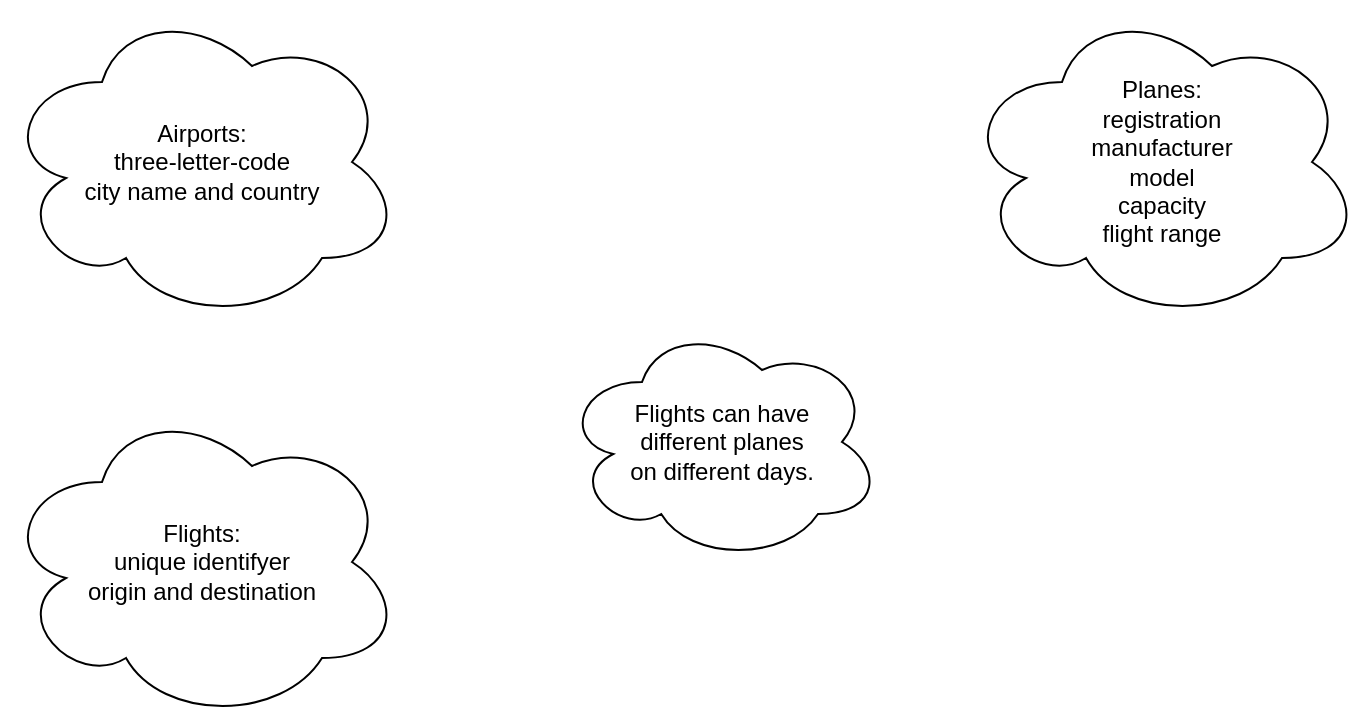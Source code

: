 <mxfile>
    <diagram id="gefiCjTC7sJHZMedaZ8q" name="Page-1">
        <mxGraphModel dx="820" dy="613" grid="1" gridSize="10" guides="1" tooltips="1" connect="1" arrows="1" fold="1" page="1" pageScale="1" pageWidth="827" pageHeight="1169" math="0" shadow="0">
            <root>
                <mxCell id="0"/>
                <mxCell id="1" parent="0"/>
                <mxCell id="2" value="Flights:&lt;br&gt;unique identifyer&lt;br&gt;origin and destination&lt;br&gt;" style="ellipse;shape=cloud;whiteSpace=wrap;html=1;" vertex="1" parent="1">
                    <mxGeometry x="40" y="280" width="200" height="160" as="geometry"/>
                </mxCell>
                <mxCell id="3" value="Airports:&lt;br&gt;three-letter-code&lt;br&gt;city name and country" style="ellipse;shape=cloud;whiteSpace=wrap;html=1;" vertex="1" parent="1">
                    <mxGeometry x="40" y="80" width="200" height="160" as="geometry"/>
                </mxCell>
                <mxCell id="4" value="Planes:&lt;br&gt;registration&lt;br&gt;manufacturer&lt;br&gt;model&lt;br&gt;capacity&lt;br&gt;flight range" style="ellipse;shape=cloud;whiteSpace=wrap;html=1;" vertex="1" parent="1">
                    <mxGeometry x="520" y="80" width="200" height="160" as="geometry"/>
                </mxCell>
                <mxCell id="5" value="Flights can have &lt;br&gt;different planes &lt;br&gt;on different days." style="ellipse;shape=cloud;whiteSpace=wrap;html=1;" vertex="1" parent="1">
                    <mxGeometry x="320" y="240" width="160" height="120" as="geometry"/>
                </mxCell>
            </root>
        </mxGraphModel>
    </diagram>
    <diagram id="sBJd1zHkfJ7swzEIstyL" name="Page-2">
        <mxGraphModel dx="745" dy="557" grid="1" gridSize="10" guides="1" tooltips="1" connect="1" arrows="1" fold="1" page="1" pageScale="1" pageWidth="827" pageHeight="1169" math="0" shadow="0">
            <root>
                <mxCell id="A7tXq56dO89mlCvO__Jp-0"/>
                <mxCell id="A7tXq56dO89mlCvO__Jp-1" parent="A7tXq56dO89mlCvO__Jp-0"/>
                <mxCell id="lOVHg0jJ82vXdBe-x8Io-4" style="edgeStyle=none;html=1;exitX=0.5;exitY=1;exitDx=0;exitDy=0;entryX=0.5;entryY=0;entryDx=0;entryDy=0;startArrow=ERmandOne;startFill=0;endArrow=none;endFill=0;" edge="1" parent="A7tXq56dO89mlCvO__Jp-1" source="EEaouBp99CqioLy5JB83-0" target="qQ285VMzd29kK1_t5Bjr-0">
                    <mxGeometry relative="1" as="geometry"/>
                </mxCell>
                <mxCell id="EEaouBp99CqioLy5JB83-0" value="Flight" style="rounded=1;whiteSpace=wrap;html=1;" vertex="1" parent="A7tXq56dO89mlCvO__Jp-1">
                    <mxGeometry x="600" y="210" width="120" height="60" as="geometry"/>
                </mxCell>
                <mxCell id="lOVHg0jJ82vXdBe-x8Io-2" style="edgeStyle=none;html=1;exitX=1;exitY=0.5;exitDx=0;exitDy=0;entryX=0;entryY=0.5;entryDx=0;entryDy=0;endArrow=none;endFill=0;startArrow=ERmandOne;startFill=0;" edge="1" parent="A7tXq56dO89mlCvO__Jp-1" source="EEaouBp99CqioLy5JB83-1" target="22uUxvGMSD9IDdEA-dR5-0">
                    <mxGeometry relative="1" as="geometry"/>
                </mxCell>
                <mxCell id="EEaouBp99CqioLy5JB83-1" value="Airplane" style="rounded=1;whiteSpace=wrap;html=1;" vertex="1" parent="A7tXq56dO89mlCvO__Jp-1">
                    <mxGeometry x="120" y="210" width="120" height="60" as="geometry"/>
                </mxCell>
                <mxCell id="EEaouBp99CqioLy5JB83-2" value="Airport" style="rounded=1;whiteSpace=wrap;html=1;" vertex="1" parent="A7tXq56dO89mlCvO__Jp-1">
                    <mxGeometry x="600" y="490" width="120" height="60" as="geometry"/>
                </mxCell>
                <mxCell id="lOVHg0jJ82vXdBe-x8Io-5" style="edgeStyle=none;html=1;exitX=0.5;exitY=1;exitDx=0;exitDy=0;entryX=0.5;entryY=0;entryDx=0;entryDy=0;startArrow=none;startFill=0;endArrow=ERmandOne;endFill=0;" edge="1" parent="A7tXq56dO89mlCvO__Jp-1" source="qQ285VMzd29kK1_t5Bjr-0" target="EEaouBp99CqioLy5JB83-2">
                    <mxGeometry relative="1" as="geometry"/>
                </mxCell>
                <mxCell id="qQ285VMzd29kK1_t5Bjr-0" value="connects" style="rhombus;whiteSpace=wrap;html=1;" vertex="1" parent="A7tXq56dO89mlCvO__Jp-1">
                    <mxGeometry x="600" y="360" width="120" height="80" as="geometry"/>
                </mxCell>
                <mxCell id="lOVHg0jJ82vXdBe-x8Io-0" style="edgeStyle=none;html=1;entryX=0.5;entryY=1;entryDx=0;entryDy=0;exitX=0.5;exitY=0;exitDx=0;exitDy=0;endArrow=none;endFill=0;" edge="1" parent="A7tXq56dO89mlCvO__Jp-1" source="22uUxvGMSD9IDdEA-dR5-0" target="22uUxvGMSD9IDdEA-dR5-1">
                    <mxGeometry relative="1" as="geometry">
                        <mxPoint x="450" y="-40" as="sourcePoint"/>
                    </mxGeometry>
                </mxCell>
                <mxCell id="lOVHg0jJ82vXdBe-x8Io-3" style="edgeStyle=none;html=1;exitX=1;exitY=0.5;exitDx=0;exitDy=0;entryX=0;entryY=0.5;entryDx=0;entryDy=0;endArrow=ERzeroToMany;endFill=0;" edge="1" parent="A7tXq56dO89mlCvO__Jp-1" source="22uUxvGMSD9IDdEA-dR5-0" target="EEaouBp99CqioLy5JB83-0">
                    <mxGeometry relative="1" as="geometry"/>
                </mxCell>
                <mxCell id="22uUxvGMSD9IDdEA-dR5-0" value="handles" style="rhombus;whiteSpace=wrap;html=1;" vertex="1" parent="A7tXq56dO89mlCvO__Jp-1">
                    <mxGeometry x="360" y="200" width="120" height="80" as="geometry"/>
                </mxCell>
                <mxCell id="22uUxvGMSD9IDdEA-dR5-1" value="Date" style="ellipse;whiteSpace=wrap;html=1;" vertex="1" parent="A7tXq56dO89mlCvO__Jp-1">
                    <mxGeometry x="390" y="110" width="100" height="60" as="geometry"/>
                </mxCell>
                <mxCell id="lOVHg0jJ82vXdBe-x8Io-6" value="2" style="text;html=1;strokeColor=none;fillColor=none;align=center;verticalAlign=middle;whiteSpace=wrap;rounded=0;" vertex="1" parent="A7tXq56dO89mlCvO__Jp-1">
                    <mxGeometry x="670" y="460" width="10" height="20" as="geometry"/>
                </mxCell>
                <mxCell id="lOVHg0jJ82vXdBe-x8Io-8" value="1" style="text;html=1;strokeColor=none;fillColor=none;align=center;verticalAlign=middle;whiteSpace=wrap;rounded=0;" vertex="1" parent="A7tXq56dO89mlCvO__Jp-1">
                    <mxGeometry x="670" y="280" width="10" height="20" as="geometry"/>
                </mxCell>
                <mxCell id="aDgLv0lTSpMr3Pkaug7E-4" style="edgeStyle=none;html=1;exitX=0.5;exitY=1;exitDx=0;exitDy=0;entryX=0.5;entryY=0;entryDx=0;entryDy=0;startArrow=none;startFill=0;endArrow=none;endFill=0;" edge="1" parent="A7tXq56dO89mlCvO__Jp-1" source="lOVHg0jJ82vXdBe-x8Io-9" target="EEaouBp99CqioLy5JB83-1">
                    <mxGeometry relative="1" as="geometry"/>
                </mxCell>
                <mxCell id="lOVHg0jJ82vXdBe-x8Io-9" value="registration" style="ellipse;whiteSpace=wrap;html=1;" vertex="1" parent="A7tXq56dO89mlCvO__Jp-1">
                    <mxGeometry x="130" y="40" width="100" height="60" as="geometry"/>
                </mxCell>
                <mxCell id="aDgLv0lTSpMr3Pkaug7E-6" style="edgeStyle=none;html=1;exitX=0;exitY=1;exitDx=0;exitDy=0;entryX=0.75;entryY=0;entryDx=0;entryDy=0;startArrow=none;startFill=0;endArrow=none;endFill=0;" edge="1" parent="A7tXq56dO89mlCvO__Jp-1" source="YjGMZCE1pQwuHLVq5Qva-0" target="EEaouBp99CqioLy5JB83-1">
                    <mxGeometry relative="1" as="geometry"/>
                </mxCell>
                <mxCell id="YjGMZCE1pQwuHLVq5Qva-0" value="model" style="ellipse;whiteSpace=wrap;html=1;" vertex="1" parent="A7tXq56dO89mlCvO__Jp-1">
                    <mxGeometry x="220" y="110" width="100" height="60" as="geometry"/>
                </mxCell>
                <mxCell id="aDgLv0lTSpMr3Pkaug7E-5" style="edgeStyle=none;html=1;exitX=1;exitY=1;exitDx=0;exitDy=0;entryX=0.25;entryY=0;entryDx=0;entryDy=0;startArrow=none;startFill=0;endArrow=none;endFill=0;" edge="1" parent="A7tXq56dO89mlCvO__Jp-1" source="YjGMZCE1pQwuHLVq5Qva-1" target="EEaouBp99CqioLy5JB83-1">
                    <mxGeometry relative="1" as="geometry"/>
                </mxCell>
                <mxCell id="YjGMZCE1pQwuHLVq5Qva-1" value="manufacturer" style="ellipse;whiteSpace=wrap;html=1;" vertex="1" parent="A7tXq56dO89mlCvO__Jp-1">
                    <mxGeometry x="30" y="110" width="100" height="60" as="geometry"/>
                </mxCell>
                <mxCell id="aDgLv0lTSpMr3Pkaug7E-2" style="edgeStyle=none;html=1;exitX=0.5;exitY=0;exitDx=0;exitDy=0;entryX=0.25;entryY=1;entryDx=0;entryDy=0;startArrow=none;startFill=0;endArrow=none;endFill=0;" edge="1" parent="A7tXq56dO89mlCvO__Jp-1" source="aDgLv0lTSpMr3Pkaug7E-0" target="EEaouBp99CqioLy5JB83-1">
                    <mxGeometry relative="1" as="geometry"/>
                </mxCell>
                <mxCell id="aDgLv0lTSpMr3Pkaug7E-0" value="capacity" style="ellipse;whiteSpace=wrap;html=1;" vertex="1" parent="A7tXq56dO89mlCvO__Jp-1">
                    <mxGeometry x="50" y="310" width="100" height="60" as="geometry"/>
                </mxCell>
                <mxCell id="aDgLv0lTSpMr3Pkaug7E-3" style="edgeStyle=none;html=1;exitX=0.5;exitY=0;exitDx=0;exitDy=0;entryX=0.75;entryY=1;entryDx=0;entryDy=0;startArrow=none;startFill=0;endArrow=none;endFill=0;" edge="1" parent="A7tXq56dO89mlCvO__Jp-1" source="aDgLv0lTSpMr3Pkaug7E-1" target="EEaouBp99CqioLy5JB83-1">
                    <mxGeometry relative="1" as="geometry"/>
                </mxCell>
                <mxCell id="aDgLv0lTSpMr3Pkaug7E-1" value="range" style="ellipse;whiteSpace=wrap;html=1;" vertex="1" parent="A7tXq56dO89mlCvO__Jp-1">
                    <mxGeometry x="210" y="310" width="100" height="60" as="geometry"/>
                </mxCell>
                <mxCell id="BIKBNIpq18GvEUHxk4Jy-2" style="edgeStyle=none;html=1;exitX=0.5;exitY=1;exitDx=0;exitDy=0;entryX=0.25;entryY=0;entryDx=0;entryDy=0;startArrow=none;startFill=0;endArrow=none;endFill=0;" edge="1" parent="A7tXq56dO89mlCvO__Jp-1" source="BIKBNIpq18GvEUHxk4Jy-0" target="EEaouBp99CqioLy5JB83-0">
                    <mxGeometry relative="1" as="geometry"/>
                </mxCell>
                <mxCell id="BIKBNIpq18GvEUHxk4Jy-0" value="flight_id" style="ellipse;whiteSpace=wrap;html=1;" vertex="1" parent="A7tXq56dO89mlCvO__Jp-1">
                    <mxGeometry x="550" y="110" width="100" height="60" as="geometry"/>
                </mxCell>
                <mxCell id="BIKBNIpq18GvEUHxk4Jy-3" style="edgeStyle=none;html=1;exitX=0.5;exitY=1;exitDx=0;exitDy=0;entryX=0.75;entryY=0;entryDx=0;entryDy=0;startArrow=none;startFill=0;endArrow=none;endFill=0;" edge="1" parent="A7tXq56dO89mlCvO__Jp-1" source="BIKBNIpq18GvEUHxk4Jy-1" target="EEaouBp99CqioLy5JB83-0">
                    <mxGeometry relative="1" as="geometry"/>
                </mxCell>
                <mxCell id="BIKBNIpq18GvEUHxk4Jy-1" value="flight_number" style="ellipse;whiteSpace=wrap;html=1;" vertex="1" parent="A7tXq56dO89mlCvO__Jp-1">
                    <mxGeometry x="670" y="110" width="100" height="60" as="geometry"/>
                </mxCell>
                <mxCell id="BIKBNIpq18GvEUHxk4Jy-6" style="edgeStyle=none;html=1;exitX=1;exitY=0;exitDx=0;exitDy=0;entryX=0;entryY=1;entryDx=0;entryDy=0;startArrow=none;startFill=0;endArrow=none;endFill=0;" edge="1" parent="A7tXq56dO89mlCvO__Jp-1" source="BIKBNIpq18GvEUHxk4Jy-4" target="EEaouBp99CqioLy5JB83-0">
                    <mxGeometry relative="1" as="geometry"/>
                </mxCell>
                <mxCell id="BIKBNIpq18GvEUHxk4Jy-4" value="origin" style="ellipse;whiteSpace=wrap;html=1;" vertex="1" parent="A7tXq56dO89mlCvO__Jp-1">
                    <mxGeometry x="500" y="280" width="100" height="60" as="geometry"/>
                </mxCell>
                <mxCell id="BIKBNIpq18GvEUHxk4Jy-7" style="edgeStyle=none;html=1;exitX=0;exitY=0;exitDx=0;exitDy=0;entryX=1;entryY=1;entryDx=0;entryDy=0;startArrow=none;startFill=0;endArrow=none;endFill=0;" edge="1" parent="A7tXq56dO89mlCvO__Jp-1" source="BIKBNIpq18GvEUHxk4Jy-5" target="EEaouBp99CqioLy5JB83-0">
                    <mxGeometry relative="1" as="geometry"/>
                </mxCell>
                <mxCell id="BIKBNIpq18GvEUHxk4Jy-5" value="destination" style="ellipse;whiteSpace=wrap;html=1;" vertex="1" parent="A7tXq56dO89mlCvO__Jp-1">
                    <mxGeometry x="720" y="280" width="100" height="60" as="geometry"/>
                </mxCell>
            </root>
        </mxGraphModel>
    </diagram>
    <diagram id="nLf1poF2LYAZxomAwz1F" name="Page-3">
        <mxGraphModel dx="820" dy="613" grid="1" gridSize="10" guides="1" tooltips="1" connect="1" arrows="1" fold="1" page="1" pageScale="1" pageWidth="827" pageHeight="1169" math="0" shadow="0">
            <root>
                <mxCell id="oIWjg56iLI8bnucN3-x9-0"/>
                <mxCell id="oIWjg56iLI8bnucN3-x9-1" parent="oIWjg56iLI8bnucN3-x9-0"/>
                <mxCell id="R-FHu0AUtg-F4UaWWjAP-0" value="airport" style="swimlane;fontStyle=0;childLayout=stackLayout;horizontal=1;startSize=26;fillColor=none;horizontalStack=0;resizeParent=1;resizeParentMax=0;resizeLast=0;collapsible=1;marginBottom=0;" vertex="1" parent="oIWjg56iLI8bnucN3-x9-1">
                    <mxGeometry x="560" y="320" width="170" height="130" as="geometry"/>
                </mxCell>
                <mxCell id="R-FHu0AUtg-F4UaWWjAP-1" value="airport_id" style="text;strokeColor=none;fillColor=none;align=left;verticalAlign=top;spacingLeft=4;spacingRight=4;overflow=hidden;rotatable=0;points=[[0,0.5],[1,0.5]];portConstraint=eastwest;fontColor=#FF9933;labelBorderColor=none;fontStyle=1" vertex="1" parent="R-FHu0AUtg-F4UaWWjAP-0">
                    <mxGeometry y="26" width="170" height="26" as="geometry"/>
                </mxCell>
                <mxCell id="R-FHu0AUtg-F4UaWWjAP-2" value="iata-code" style="text;strokeColor=none;fillColor=none;align=left;verticalAlign=top;spacingLeft=4;spacingRight=4;overflow=hidden;rotatable=0;points=[[0,0.5],[1,0.5]];portConstraint=eastwest;" vertex="1" parent="R-FHu0AUtg-F4UaWWjAP-0">
                    <mxGeometry y="52" width="170" height="26" as="geometry"/>
                </mxCell>
                <mxCell id="R-FHu0AUtg-F4UaWWjAP-3" value="city" style="text;strokeColor=none;fillColor=none;align=left;verticalAlign=top;spacingLeft=4;spacingRight=4;overflow=hidden;rotatable=0;points=[[0,0.5],[1,0.5]];portConstraint=eastwest;" vertex="1" parent="R-FHu0AUtg-F4UaWWjAP-0">
                    <mxGeometry y="78" width="170" height="26" as="geometry"/>
                </mxCell>
                <mxCell id="R-FHu0AUtg-F4UaWWjAP-4" value="country" style="text;strokeColor=none;fillColor=none;align=left;verticalAlign=top;spacingLeft=4;spacingRight=4;overflow=hidden;rotatable=0;points=[[0,0.5],[1,0.5]];portConstraint=eastwest;" vertex="1" parent="R-FHu0AUtg-F4UaWWjAP-0">
                    <mxGeometry y="104" width="170" height="26" as="geometry"/>
                </mxCell>
                <mxCell id="R-FHu0AUtg-F4UaWWjAP-5" value="flight" style="swimlane;fontStyle=0;childLayout=stackLayout;horizontal=1;startSize=26;fillColor=none;horizontalStack=0;resizeParent=1;resizeParentMax=0;resizeLast=0;collapsible=1;marginBottom=0;" vertex="1" parent="oIWjg56iLI8bnucN3-x9-1">
                    <mxGeometry x="560" y="120" width="170" height="130" as="geometry"/>
                </mxCell>
                <mxCell id="R-FHu0AUtg-F4UaWWjAP-6" value="flight_id   INT" style="text;strokeColor=none;fillColor=none;align=left;verticalAlign=top;spacingLeft=4;spacingRight=4;overflow=hidden;rotatable=0;points=[[0,0.5],[1,0.5]];portConstraint=eastwest;fontColor=#FF9933;labelBorderColor=none;fontStyle=1" vertex="1" parent="R-FHu0AUtg-F4UaWWjAP-5">
                    <mxGeometry y="26" width="170" height="26" as="geometry"/>
                </mxCell>
                <mxCell id="R-FHu0AUtg-F4UaWWjAP-7" value="identifyer   VARCHAR(8)" style="text;strokeColor=none;fillColor=none;align=left;verticalAlign=top;spacingLeft=4;spacingRight=4;overflow=hidden;rotatable=0;points=[[0,0.5],[1,0.5]];portConstraint=eastwest;" vertex="1" parent="R-FHu0AUtg-F4UaWWjAP-5">
                    <mxGeometry y="52" width="170" height="26" as="geometry"/>
                </mxCell>
                <mxCell id="R-FHu0AUtg-F4UaWWjAP-8" value="fk_origin" style="text;strokeColor=none;fillColor=none;align=left;verticalAlign=top;spacingLeft=4;spacingRight=4;overflow=hidden;rotatable=0;points=[[0,0.5],[1,0.5]];portConstraint=eastwest;fontStyle=2;fontColor=#3399FF;" vertex="1" parent="R-FHu0AUtg-F4UaWWjAP-5">
                    <mxGeometry y="78" width="170" height="26" as="geometry"/>
                </mxCell>
                <mxCell id="R-FHu0AUtg-F4UaWWjAP-9" value="fk_destination" style="text;strokeColor=none;fillColor=none;align=left;verticalAlign=top;spacingLeft=4;spacingRight=4;overflow=hidden;rotatable=0;points=[[0,0.5],[1,0.5]];portConstraint=eastwest;fontStyle=2;fontColor=#3399FF;" vertex="1" parent="R-FHu0AUtg-F4UaWWjAP-5">
                    <mxGeometry y="104" width="170" height="26" as="geometry"/>
                </mxCell>
                <mxCell id="R-FHu0AUtg-F4UaWWjAP-10" value="plane" style="swimlane;fontStyle=0;childLayout=stackLayout;horizontal=1;startSize=26;fillColor=none;horizontalStack=0;resizeParent=1;resizeParentMax=0;resizeLast=0;collapsible=1;marginBottom=0;" vertex="1" parent="oIWjg56iLI8bnucN3-x9-1">
                    <mxGeometry x="80" y="120" width="170" height="182" as="geometry"/>
                </mxCell>
                <mxCell id="CcmL7qwZOm4WT1O3dBHl-1" value="plane_id   INT" style="text;strokeColor=none;fillColor=none;align=left;verticalAlign=top;spacingLeft=4;spacingRight=4;overflow=hidden;rotatable=0;points=[[0,0.5],[1,0.5]];portConstraint=eastwest;fontColor=#FF9933;labelBorderColor=none;fontStyle=1" vertex="1" parent="R-FHu0AUtg-F4UaWWjAP-10">
                    <mxGeometry y="26" width="170" height="26" as="geometry"/>
                </mxCell>
                <mxCell id="R-FHu0AUtg-F4UaWWjAP-11" value="registration   VARCHAR(8)" style="text;strokeColor=none;fillColor=none;align=left;verticalAlign=top;spacingLeft=4;spacingRight=4;overflow=hidden;rotatable=0;points=[[0,0.5],[1,0.5]];portConstraint=eastwest;" vertex="1" parent="R-FHu0AUtg-F4UaWWjAP-10">
                    <mxGeometry y="52" width="170" height="26" as="geometry"/>
                </mxCell>
                <mxCell id="R-FHu0AUtg-F4UaWWjAP-12" value="manufacturer   VARCHAR(16)" style="text;strokeColor=none;fillColor=none;align=left;verticalAlign=top;spacingLeft=4;spacingRight=4;overflow=hidden;rotatable=0;points=[[0,0.5],[1,0.5]];portConstraint=eastwest;" vertex="1" parent="R-FHu0AUtg-F4UaWWjAP-10">
                    <mxGeometry y="78" width="170" height="26" as="geometry"/>
                </mxCell>
                <mxCell id="R-FHu0AUtg-F4UaWWjAP-13" value="model   VARCHAR(16)" style="text;strokeColor=none;fillColor=none;align=left;verticalAlign=top;spacingLeft=4;spacingRight=4;overflow=hidden;rotatable=0;points=[[0,0.5],[1,0.5]];portConstraint=eastwest;" vertex="1" parent="R-FHu0AUtg-F4UaWWjAP-10">
                    <mxGeometry y="104" width="170" height="26" as="geometry"/>
                </mxCell>
                <mxCell id="R-FHu0AUtg-F4UaWWjAP-14" value="capacity   INT" style="text;strokeColor=none;fillColor=none;align=left;verticalAlign=top;spacingLeft=4;spacingRight=4;overflow=hidden;rotatable=0;points=[[0,0.5],[1,0.5]];portConstraint=eastwest;" vertex="1" parent="R-FHu0AUtg-F4UaWWjAP-10">
                    <mxGeometry y="130" width="170" height="26" as="geometry"/>
                </mxCell>
                <mxCell id="R-FHu0AUtg-F4UaWWjAP-15" value="range   INT" style="text;strokeColor=none;fillColor=none;align=left;verticalAlign=top;spacingLeft=4;spacingRight=4;overflow=hidden;rotatable=0;points=[[0,0.5],[1,0.5]];portConstraint=eastwest;" vertex="1" parent="R-FHu0AUtg-F4UaWWjAP-10">
                    <mxGeometry y="156" width="170" height="26" as="geometry"/>
                </mxCell>
                <mxCell id="h8H848Sk-eQDLLtTiMkI-0" value="daily_execution" style="swimlane;fontStyle=0;childLayout=stackLayout;horizontal=1;startSize=26;fillColor=none;horizontalStack=0;resizeParent=1;resizeParentMax=0;resizeLast=0;collapsible=1;marginBottom=0;" vertex="1" parent="oIWjg56iLI8bnucN3-x9-1">
                    <mxGeometry x="320" y="120" width="170" height="130" as="geometry"/>
                </mxCell>
                <mxCell id="h8H848Sk-eQDLLtTiMkI-1" value="exe_id   INT" style="text;strokeColor=none;fillColor=none;align=left;verticalAlign=top;spacingLeft=4;spacingRight=4;overflow=hidden;rotatable=0;points=[[0,0.5],[1,0.5]];portConstraint=eastwest;fontColor=#FF9933;labelBorderColor=none;fontStyle=1" vertex="1" parent="h8H848Sk-eQDLLtTiMkI-0">
                    <mxGeometry y="26" width="170" height="26" as="geometry"/>
                </mxCell>
                <mxCell id="bRaq6itHDK0uFPgvtt4E-0" value="date   DATETIME" style="text;strokeColor=none;fillColor=none;align=left;verticalAlign=top;spacingLeft=4;spacingRight=4;overflow=hidden;rotatable=0;points=[[0,0.5],[1,0.5]];portConstraint=eastwest;" vertex="1" parent="h8H848Sk-eQDLLtTiMkI-0">
                    <mxGeometry y="52" width="170" height="26" as="geometry"/>
                </mxCell>
                <mxCell id="h8H848Sk-eQDLLtTiMkI-2" value="fk_plane_id   INT" style="text;strokeColor=none;fillColor=none;align=left;verticalAlign=top;spacingLeft=4;spacingRight=4;overflow=hidden;rotatable=0;points=[[0,0.5],[1,0.5]];portConstraint=eastwest;fontStyle=2;fontColor=#3399FF;" vertex="1" parent="h8H848Sk-eQDLLtTiMkI-0">
                    <mxGeometry y="78" width="170" height="26" as="geometry"/>
                </mxCell>
                <mxCell id="h8H848Sk-eQDLLtTiMkI-3" value="fk_flight_id   INT" style="text;strokeColor=none;fillColor=none;align=left;verticalAlign=top;spacingLeft=4;spacingRight=4;overflow=hidden;rotatable=0;points=[[0,0.5],[1,0.5]];portConstraint=eastwest;fontStyle=2;fontColor=#3399FF;" vertex="1" parent="h8H848Sk-eQDLLtTiMkI-0">
                    <mxGeometry y="104" width="170" height="26" as="geometry"/>
                </mxCell>
                <mxCell id="bRaq6itHDK0uFPgvtt4E-5" style="edgeStyle=none;html=1;exitX=0;exitY=0.5;exitDx=0;exitDy=0;entryX=1;entryY=0.5;entryDx=0;entryDy=0;fontColor=#3399FF;startArrow=none;startFill=0;endArrow=none;endFill=0;" edge="1" parent="oIWjg56iLI8bnucN3-x9-1" source="h8H848Sk-eQDLLtTiMkI-2" target="CcmL7qwZOm4WT1O3dBHl-1">
                    <mxGeometry relative="1" as="geometry">
                        <Array as="points">
                            <mxPoint x="290" y="211"/>
                            <mxPoint x="290" y="190"/>
                            <mxPoint x="290" y="159"/>
                        </Array>
                    </mxGeometry>
                </mxCell>
                <mxCell id="bRaq6itHDK0uFPgvtt4E-6" style="edgeStyle=none;html=1;exitX=1;exitY=0.5;exitDx=0;exitDy=0;entryX=0;entryY=0.5;entryDx=0;entryDy=0;fontColor=#3399FF;startArrow=none;startFill=0;endArrow=none;endFill=0;" edge="1" parent="oIWjg56iLI8bnucN3-x9-1" source="h8H848Sk-eQDLLtTiMkI-3" target="R-FHu0AUtg-F4UaWWjAP-6">
                    <mxGeometry relative="1" as="geometry">
                        <Array as="points">
                            <mxPoint x="530" y="237"/>
                            <mxPoint x="530" y="190"/>
                            <mxPoint x="530" y="159"/>
                        </Array>
                    </mxGeometry>
                </mxCell>
                <mxCell id="bRaq6itHDK0uFPgvtt4E-7" style="edgeStyle=none;html=1;exitX=1;exitY=0.5;exitDx=0;exitDy=0;entryX=1;entryY=0.5;entryDx=0;entryDy=0;fontColor=#3399FF;startArrow=none;startFill=0;endArrow=none;endFill=0;" edge="1" parent="oIWjg56iLI8bnucN3-x9-1" source="R-FHu0AUtg-F4UaWWjAP-9" target="R-FHu0AUtg-F4UaWWjAP-1">
                    <mxGeometry relative="1" as="geometry">
                        <Array as="points">
                            <mxPoint x="750" y="237"/>
                            <mxPoint x="750" y="300"/>
                            <mxPoint x="750" y="359"/>
                        </Array>
                    </mxGeometry>
                </mxCell>
                <mxCell id="bRaq6itHDK0uFPgvtt4E-8" style="edgeStyle=none;html=1;exitX=1;exitY=0.5;exitDx=0;exitDy=0;fontColor=#3399FF;startArrow=none;startFill=0;endArrow=none;endFill=0;" edge="1" parent="oIWjg56iLI8bnucN3-x9-1" source="R-FHu0AUtg-F4UaWWjAP-8">
                    <mxGeometry relative="1" as="geometry">
                        <mxPoint x="730" y="360" as="targetPoint"/>
                        <Array as="points">
                            <mxPoint x="780" y="211"/>
                            <mxPoint x="780" y="280"/>
                            <mxPoint x="780" y="360"/>
                        </Array>
                    </mxGeometry>
                </mxCell>
                <mxCell id="Y5E0j-GAhruA5PFpGJrj-0" value="&lt;font style=&quot;font-size: 24px&quot; color=&quot;#ffffff&quot;&gt;NF0&lt;/font&gt;" style="ellipse;shape=cloud;whiteSpace=wrap;html=1;labelBorderColor=none;fontColor=#ffffff;fillColor=#008a00;strokeColor=#005700;" vertex="1" parent="oIWjg56iLI8bnucN3-x9-1">
                    <mxGeometry x="80" y="440" width="120" height="80" as="geometry"/>
                </mxCell>
                <mxCell id="Y5E0j-GAhruA5PFpGJrj-1" value="&lt;font style=&quot;font-size: 24px&quot; color=&quot;#ffffff&quot;&gt;NF1&lt;/font&gt;" style="ellipse;shape=cloud;whiteSpace=wrap;html=1;labelBorderColor=none;fontColor=#ffffff;fillColor=#008a00;strokeColor=#005700;" vertex="1" parent="oIWjg56iLI8bnucN3-x9-1">
                    <mxGeometry x="120" y="400" width="120" height="80" as="geometry"/>
                </mxCell>
                <mxCell id="Y5E0j-GAhruA5PFpGJrj-2" value="&lt;font style=&quot;font-size: 24px&quot; color=&quot;#ffffff&quot;&gt;NF2&lt;/font&gt;" style="ellipse;shape=cloud;whiteSpace=wrap;html=1;labelBorderColor=none;fontColor=#ffffff;fillColor=#008a00;strokeColor=#005700;" vertex="1" parent="oIWjg56iLI8bnucN3-x9-1">
                    <mxGeometry x="160" y="360" width="120" height="80" as="geometry"/>
                </mxCell>
                <mxCell id="Y5E0j-GAhruA5PFpGJrj-3" value="&lt;font style=&quot;font-size: 24px&quot; color=&quot;#ffffff&quot;&gt;NF3&lt;/font&gt;" style="ellipse;shape=cloud;whiteSpace=wrap;html=1;labelBorderColor=none;fontColor=#000000;fillColor=#e3c800;strokeColor=#B09500;" vertex="1" parent="oIWjg56iLI8bnucN3-x9-1">
                    <mxGeometry x="200" y="320" width="120" height="80" as="geometry"/>
                </mxCell>
            </root>
        </mxGraphModel>
    </diagram>
    <diagram id="IIpTVldoVaEC8BCc6fgm" name="Page-4">
        <mxGraphModel dx="820" dy="613" grid="1" gridSize="10" guides="1" tooltips="1" connect="1" arrows="1" fold="1" page="1" pageScale="1" pageWidth="827" pageHeight="1169" math="0" shadow="0">
            <root>
                <mxCell id="bKv6MLSKDBvTG7LkUJO8-0"/>
                <mxCell id="bKv6MLSKDBvTG7LkUJO8-1" parent="bKv6MLSKDBvTG7LkUJO8-0"/>
                <mxCell id="bKv6MLSKDBvTG7LkUJO8-2" value="airport" style="swimlane;fontStyle=0;childLayout=stackLayout;horizontal=1;startSize=26;fillColor=none;horizontalStack=0;resizeParent=1;resizeParentMax=0;resizeLast=0;collapsible=1;marginBottom=0;" vertex="1" parent="bKv6MLSKDBvTG7LkUJO8-1">
                    <mxGeometry x="560" y="320" width="170" height="130" as="geometry"/>
                </mxCell>
                <mxCell id="bKv6MLSKDBvTG7LkUJO8-3" value="airport_id" style="text;strokeColor=none;fillColor=none;align=left;verticalAlign=top;spacingLeft=4;spacingRight=4;overflow=hidden;rotatable=0;points=[[0,0.5],[1,0.5]];portConstraint=eastwest;fontColor=#FF9933;labelBorderColor=none;fontStyle=1" vertex="1" parent="bKv6MLSKDBvTG7LkUJO8-2">
                    <mxGeometry y="26" width="170" height="26" as="geometry"/>
                </mxCell>
                <mxCell id="bKv6MLSKDBvTG7LkUJO8-4" value="iata-code" style="text;strokeColor=none;fillColor=none;align=left;verticalAlign=top;spacingLeft=4;spacingRight=4;overflow=hidden;rotatable=0;points=[[0,0.5],[1,0.5]];portConstraint=eastwest;" vertex="1" parent="bKv6MLSKDBvTG7LkUJO8-2">
                    <mxGeometry y="52" width="170" height="26" as="geometry"/>
                </mxCell>
                <mxCell id="bKv6MLSKDBvTG7LkUJO8-5" value="city" style="text;strokeColor=none;fillColor=none;align=left;verticalAlign=top;spacingLeft=4;spacingRight=4;overflow=hidden;rotatable=0;points=[[0,0.5],[1,0.5]];portConstraint=eastwest;" vertex="1" parent="bKv6MLSKDBvTG7LkUJO8-2">
                    <mxGeometry y="78" width="170" height="26" as="geometry"/>
                </mxCell>
                <mxCell id="bKv6MLSKDBvTG7LkUJO8-6" value="country" style="text;strokeColor=none;fillColor=none;align=left;verticalAlign=top;spacingLeft=4;spacingRight=4;overflow=hidden;rotatable=0;points=[[0,0.5],[1,0.5]];portConstraint=eastwest;" vertex="1" parent="bKv6MLSKDBvTG7LkUJO8-2">
                    <mxGeometry y="104" width="170" height="26" as="geometry"/>
                </mxCell>
                <mxCell id="bKv6MLSKDBvTG7LkUJO8-7" value="flight" style="swimlane;fontStyle=0;childLayout=stackLayout;horizontal=1;startSize=26;fillColor=none;horizontalStack=0;resizeParent=1;resizeParentMax=0;resizeLast=0;collapsible=1;marginBottom=0;" vertex="1" parent="bKv6MLSKDBvTG7LkUJO8-1">
                    <mxGeometry x="560" y="120" width="170" height="130" as="geometry"/>
                </mxCell>
                <mxCell id="bKv6MLSKDBvTG7LkUJO8-8" value="flight_id   INT" style="text;strokeColor=none;fillColor=none;align=left;verticalAlign=top;spacingLeft=4;spacingRight=4;overflow=hidden;rotatable=0;points=[[0,0.5],[1,0.5]];portConstraint=eastwest;fontColor=#FF9933;labelBorderColor=none;fontStyle=1" vertex="1" parent="bKv6MLSKDBvTG7LkUJO8-7">
                    <mxGeometry y="26" width="170" height="26" as="geometry"/>
                </mxCell>
                <mxCell id="bKv6MLSKDBvTG7LkUJO8-9" value="identifyer   VARCHAR(8)" style="text;strokeColor=none;fillColor=none;align=left;verticalAlign=top;spacingLeft=4;spacingRight=4;overflow=hidden;rotatable=0;points=[[0,0.5],[1,0.5]];portConstraint=eastwest;" vertex="1" parent="bKv6MLSKDBvTG7LkUJO8-7">
                    <mxGeometry y="52" width="170" height="26" as="geometry"/>
                </mxCell>
                <mxCell id="bKv6MLSKDBvTG7LkUJO8-10" value="fk_origin" style="text;strokeColor=none;fillColor=none;align=left;verticalAlign=top;spacingLeft=4;spacingRight=4;overflow=hidden;rotatable=0;points=[[0,0.5],[1,0.5]];portConstraint=eastwest;fontStyle=2;fontColor=#3399FF;" vertex="1" parent="bKv6MLSKDBvTG7LkUJO8-7">
                    <mxGeometry y="78" width="170" height="26" as="geometry"/>
                </mxCell>
                <mxCell id="bKv6MLSKDBvTG7LkUJO8-11" value="fk_destination" style="text;strokeColor=none;fillColor=none;align=left;verticalAlign=top;spacingLeft=4;spacingRight=4;overflow=hidden;rotatable=0;points=[[0,0.5],[1,0.5]];portConstraint=eastwest;fontStyle=2;fontColor=#3399FF;" vertex="1" parent="bKv6MLSKDBvTG7LkUJO8-7">
                    <mxGeometry y="104" width="170" height="26" as="geometry"/>
                </mxCell>
                <mxCell id="bKv6MLSKDBvTG7LkUJO8-12" value="plane" style="swimlane;fontStyle=0;childLayout=stackLayout;horizontal=1;startSize=26;fillColor=none;horizontalStack=0;resizeParent=1;resizeParentMax=0;resizeLast=0;collapsible=1;marginBottom=0;" vertex="1" parent="bKv6MLSKDBvTG7LkUJO8-1">
                    <mxGeometry x="80" y="120" width="170" height="104" as="geometry"/>
                </mxCell>
                <mxCell id="bKv6MLSKDBvTG7LkUJO8-13" value="plane_id   INT" style="text;strokeColor=none;fillColor=none;align=left;verticalAlign=top;spacingLeft=4;spacingRight=4;overflow=hidden;rotatable=0;points=[[0,0.5],[1,0.5]];portConstraint=eastwest;fontColor=#FF9933;labelBorderColor=none;fontStyle=1" vertex="1" parent="bKv6MLSKDBvTG7LkUJO8-12">
                    <mxGeometry y="26" width="170" height="26" as="geometry"/>
                </mxCell>
                <mxCell id="bKv6MLSKDBvTG7LkUJO8-14" value="registration   VARCHAR(8)" style="text;strokeColor=none;fillColor=none;align=left;verticalAlign=top;spacingLeft=4;spacingRight=4;overflow=hidden;rotatable=0;points=[[0,0.5],[1,0.5]];portConstraint=eastwest;" vertex="1" parent="bKv6MLSKDBvTG7LkUJO8-12">
                    <mxGeometry y="52" width="170" height="26" as="geometry"/>
                </mxCell>
                <mxCell id="bKv6MLSKDBvTG7LkUJO8-16" value="fk_model_id   INT" style="text;strokeColor=none;fillColor=none;align=left;verticalAlign=top;spacingLeft=4;spacingRight=4;overflow=hidden;rotatable=0;points=[[0,0.5],[1,0.5]];portConstraint=eastwest;fontStyle=2;fontColor=#3399FF;" vertex="1" parent="bKv6MLSKDBvTG7LkUJO8-12">
                    <mxGeometry y="78" width="170" height="26" as="geometry"/>
                </mxCell>
                <mxCell id="bKv6MLSKDBvTG7LkUJO8-19" value="daily_execution" style="swimlane;fontStyle=0;childLayout=stackLayout;horizontal=1;startSize=26;fillColor=none;horizontalStack=0;resizeParent=1;resizeParentMax=0;resizeLast=0;collapsible=1;marginBottom=0;" vertex="1" parent="bKv6MLSKDBvTG7LkUJO8-1">
                    <mxGeometry x="320" y="120" width="170" height="130" as="geometry"/>
                </mxCell>
                <mxCell id="bKv6MLSKDBvTG7LkUJO8-20" value="exe_id   INT" style="text;strokeColor=none;fillColor=none;align=left;verticalAlign=top;spacingLeft=4;spacingRight=4;overflow=hidden;rotatable=0;points=[[0,0.5],[1,0.5]];portConstraint=eastwest;fontColor=#FF9933;labelBorderColor=none;fontStyle=1" vertex="1" parent="bKv6MLSKDBvTG7LkUJO8-19">
                    <mxGeometry y="26" width="170" height="26" as="geometry"/>
                </mxCell>
                <mxCell id="bKv6MLSKDBvTG7LkUJO8-21" value="date   DATETIME" style="text;strokeColor=none;fillColor=none;align=left;verticalAlign=top;spacingLeft=4;spacingRight=4;overflow=hidden;rotatable=0;points=[[0,0.5],[1,0.5]];portConstraint=eastwest;" vertex="1" parent="bKv6MLSKDBvTG7LkUJO8-19">
                    <mxGeometry y="52" width="170" height="26" as="geometry"/>
                </mxCell>
                <mxCell id="bKv6MLSKDBvTG7LkUJO8-22" value="fk_plane_id   INT" style="text;strokeColor=none;fillColor=none;align=left;verticalAlign=top;spacingLeft=4;spacingRight=4;overflow=hidden;rotatable=0;points=[[0,0.5],[1,0.5]];portConstraint=eastwest;fontStyle=2;fontColor=#3399FF;" vertex="1" parent="bKv6MLSKDBvTG7LkUJO8-19">
                    <mxGeometry y="78" width="170" height="26" as="geometry"/>
                </mxCell>
                <mxCell id="bKv6MLSKDBvTG7LkUJO8-23" value="fk_flight_id   INT" style="text;strokeColor=none;fillColor=none;align=left;verticalAlign=top;spacingLeft=4;spacingRight=4;overflow=hidden;rotatable=0;points=[[0,0.5],[1,0.5]];portConstraint=eastwest;fontStyle=2;fontColor=#3399FF;" vertex="1" parent="bKv6MLSKDBvTG7LkUJO8-19">
                    <mxGeometry y="104" width="170" height="26" as="geometry"/>
                </mxCell>
                <mxCell id="bKv6MLSKDBvTG7LkUJO8-24" style="edgeStyle=none;html=1;exitX=0;exitY=0.5;exitDx=0;exitDy=0;entryX=1;entryY=0.5;entryDx=0;entryDy=0;fontColor=#3399FF;startArrow=none;startFill=0;endArrow=none;endFill=0;" edge="1" parent="bKv6MLSKDBvTG7LkUJO8-1" source="bKv6MLSKDBvTG7LkUJO8-22" target="bKv6MLSKDBvTG7LkUJO8-13">
                    <mxGeometry relative="1" as="geometry">
                        <Array as="points">
                            <mxPoint x="290" y="211"/>
                            <mxPoint x="290" y="190"/>
                            <mxPoint x="290" y="159"/>
                        </Array>
                    </mxGeometry>
                </mxCell>
                <mxCell id="bKv6MLSKDBvTG7LkUJO8-25" style="edgeStyle=none;html=1;exitX=1;exitY=0.5;exitDx=0;exitDy=0;entryX=0;entryY=0.5;entryDx=0;entryDy=0;fontColor=#3399FF;startArrow=none;startFill=0;endArrow=none;endFill=0;" edge="1" parent="bKv6MLSKDBvTG7LkUJO8-1" source="bKv6MLSKDBvTG7LkUJO8-23" target="bKv6MLSKDBvTG7LkUJO8-8">
                    <mxGeometry relative="1" as="geometry">
                        <Array as="points">
                            <mxPoint x="530" y="237"/>
                            <mxPoint x="530" y="190"/>
                            <mxPoint x="530" y="159"/>
                        </Array>
                    </mxGeometry>
                </mxCell>
                <mxCell id="bKv6MLSKDBvTG7LkUJO8-26" style="edgeStyle=none;html=1;exitX=1;exitY=0.5;exitDx=0;exitDy=0;entryX=1;entryY=0.5;entryDx=0;entryDy=0;fontColor=#3399FF;startArrow=none;startFill=0;endArrow=none;endFill=0;" edge="1" parent="bKv6MLSKDBvTG7LkUJO8-1" source="bKv6MLSKDBvTG7LkUJO8-11" target="bKv6MLSKDBvTG7LkUJO8-3">
                    <mxGeometry relative="1" as="geometry">
                        <Array as="points">
                            <mxPoint x="750" y="237"/>
                            <mxPoint x="750" y="300"/>
                            <mxPoint x="750" y="359"/>
                        </Array>
                    </mxGeometry>
                </mxCell>
                <mxCell id="bKv6MLSKDBvTG7LkUJO8-27" style="edgeStyle=none;html=1;exitX=1;exitY=0.5;exitDx=0;exitDy=0;fontColor=#3399FF;startArrow=none;startFill=0;endArrow=none;endFill=0;" edge="1" parent="bKv6MLSKDBvTG7LkUJO8-1" source="bKv6MLSKDBvTG7LkUJO8-10">
                    <mxGeometry relative="1" as="geometry">
                        <mxPoint x="730" y="360" as="targetPoint"/>
                        <Array as="points">
                            <mxPoint x="780" y="211"/>
                            <mxPoint x="780" y="280"/>
                            <mxPoint x="780" y="360"/>
                        </Array>
                    </mxGeometry>
                </mxCell>
                <mxCell id="bKv6MLSKDBvTG7LkUJO8-28" value="&lt;font style=&quot;font-size: 24px&quot; color=&quot;#ffffff&quot;&gt;NF0&lt;/font&gt;" style="ellipse;shape=cloud;whiteSpace=wrap;html=1;labelBorderColor=none;fontColor=#ffffff;fillColor=#008a00;strokeColor=#005700;" vertex="1" parent="bKv6MLSKDBvTG7LkUJO8-1">
                    <mxGeometry x="285" y="414" width="120" height="80" as="geometry"/>
                </mxCell>
                <mxCell id="bKv6MLSKDBvTG7LkUJO8-29" value="&lt;font style=&quot;font-size: 24px&quot; color=&quot;#ffffff&quot;&gt;NF1&lt;/font&gt;" style="ellipse;shape=cloud;whiteSpace=wrap;html=1;labelBorderColor=none;fontColor=#ffffff;fillColor=#008a00;strokeColor=#005700;" vertex="1" parent="bKv6MLSKDBvTG7LkUJO8-1">
                    <mxGeometry x="325" y="374" width="120" height="80" as="geometry"/>
                </mxCell>
                <mxCell id="bKv6MLSKDBvTG7LkUJO8-30" value="&lt;font style=&quot;font-size: 24px&quot; color=&quot;#ffffff&quot;&gt;NF2&lt;/font&gt;" style="ellipse;shape=cloud;whiteSpace=wrap;html=1;labelBorderColor=none;fontColor=#ffffff;fillColor=#008a00;strokeColor=#005700;" vertex="1" parent="bKv6MLSKDBvTG7LkUJO8-1">
                    <mxGeometry x="365" y="334" width="120" height="80" as="geometry"/>
                </mxCell>
                <mxCell id="bKv6MLSKDBvTG7LkUJO8-31" value="&lt;font style=&quot;font-size: 24px&quot; color=&quot;#ffffff&quot;&gt;NF3&lt;/font&gt;" style="ellipse;shape=cloud;whiteSpace=wrap;html=1;labelBorderColor=none;fontColor=#ffffff;fillColor=#008a00;strokeColor=#005700;" vertex="1" parent="bKv6MLSKDBvTG7LkUJO8-1">
                    <mxGeometry x="405" y="294" width="120" height="80" as="geometry"/>
                </mxCell>
                <mxCell id="bKv6MLSKDBvTG7LkUJO8-32" value="model" style="swimlane;fontStyle=0;childLayout=stackLayout;horizontal=1;startSize=26;fillColor=none;horizontalStack=0;resizeParent=1;resizeParentMax=0;resizeLast=0;collapsible=1;marginBottom=0;" vertex="1" parent="bKv6MLSKDBvTG7LkUJO8-1">
                    <mxGeometry x="80" y="294" width="170" height="156" as="geometry"/>
                </mxCell>
                <mxCell id="bKv6MLSKDBvTG7LkUJO8-33" value="model_id   INT" style="text;strokeColor=none;fillColor=none;align=left;verticalAlign=top;spacingLeft=4;spacingRight=4;overflow=hidden;rotatable=0;points=[[0,0.5],[1,0.5]];portConstraint=eastwest;fontColor=#FF9933;labelBorderColor=none;fontStyle=1" vertex="1" parent="bKv6MLSKDBvTG7LkUJO8-32">
                    <mxGeometry y="26" width="170" height="26" as="geometry"/>
                </mxCell>
                <mxCell id="bKv6MLSKDBvTG7LkUJO8-36" value="model   VARCHAR(16)" style="text;strokeColor=none;fillColor=none;align=left;verticalAlign=top;spacingLeft=4;spacingRight=4;overflow=hidden;rotatable=0;points=[[0,0.5],[1,0.5]];portConstraint=eastwest;" vertex="1" parent="bKv6MLSKDBvTG7LkUJO8-32">
                    <mxGeometry y="52" width="170" height="26" as="geometry"/>
                </mxCell>
                <mxCell id="bKv6MLSKDBvTG7LkUJO8-35" value="manufacturer   VARCHAR(16)" style="text;strokeColor=none;fillColor=none;align=left;verticalAlign=top;spacingLeft=4;spacingRight=4;overflow=hidden;rotatable=0;points=[[0,0.5],[1,0.5]];portConstraint=eastwest;" vertex="1" parent="bKv6MLSKDBvTG7LkUJO8-32">
                    <mxGeometry y="78" width="170" height="26" as="geometry"/>
                </mxCell>
                <mxCell id="bKv6MLSKDBvTG7LkUJO8-37" value="capacity   INT" style="text;strokeColor=none;fillColor=none;align=left;verticalAlign=top;spacingLeft=4;spacingRight=4;overflow=hidden;rotatable=0;points=[[0,0.5],[1,0.5]];portConstraint=eastwest;" vertex="1" parent="bKv6MLSKDBvTG7LkUJO8-32">
                    <mxGeometry y="104" width="170" height="26" as="geometry"/>
                </mxCell>
                <mxCell id="bKv6MLSKDBvTG7LkUJO8-38" value="range   INT" style="text;strokeColor=none;fillColor=none;align=left;verticalAlign=top;spacingLeft=4;spacingRight=4;overflow=hidden;rotatable=0;points=[[0,0.5],[1,0.5]];portConstraint=eastwest;" vertex="1" parent="bKv6MLSKDBvTG7LkUJO8-32">
                    <mxGeometry y="130" width="170" height="26" as="geometry"/>
                </mxCell>
                <mxCell id="bKv6MLSKDBvTG7LkUJO8-39" style="edgeStyle=none;html=1;exitX=0;exitY=0.5;exitDx=0;exitDy=0;entryX=0;entryY=0.5;entryDx=0;entryDy=0;fontSize=24;fontColor=#3399FF;startArrow=none;startFill=0;endArrow=none;endFill=0;" edge="1" parent="bKv6MLSKDBvTG7LkUJO8-1" source="bKv6MLSKDBvTG7LkUJO8-16" target="bKv6MLSKDBvTG7LkUJO8-33">
                    <mxGeometry relative="1" as="geometry">
                        <Array as="points">
                            <mxPoint x="50" y="210"/>
                            <mxPoint x="50" y="270"/>
                            <mxPoint x="50" y="323"/>
                        </Array>
                    </mxGeometry>
                </mxCell>
            </root>
        </mxGraphModel>
    </diagram>
</mxfile>